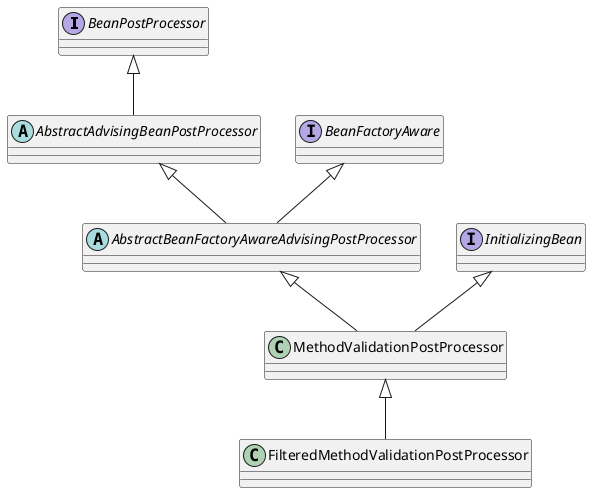 @startuml

interface BeanPostProcessor
interface BeanFactoryAware
interface InitializingBean
abstract class AbstractAdvisingBeanPostProcessor
abstract class AbstractBeanFactoryAwareAdvisingPostProcessor
class MethodValidationPostProcessor
class FilteredMethodValidationPostProcessor

BeanPostProcessor <|-- AbstractAdvisingBeanPostProcessor

AbstractAdvisingBeanPostProcessor <|--AbstractBeanFactoryAwareAdvisingPostProcessor

BeanFactoryAware <|-- AbstractBeanFactoryAwareAdvisingPostProcessor

AbstractBeanFactoryAwareAdvisingPostProcessor <|--MethodValidationPostProcessor

InitializingBean <|-- MethodValidationPostProcessor

MethodValidationPostProcessor <|--FilteredMethodValidationPostProcessor


@enduml